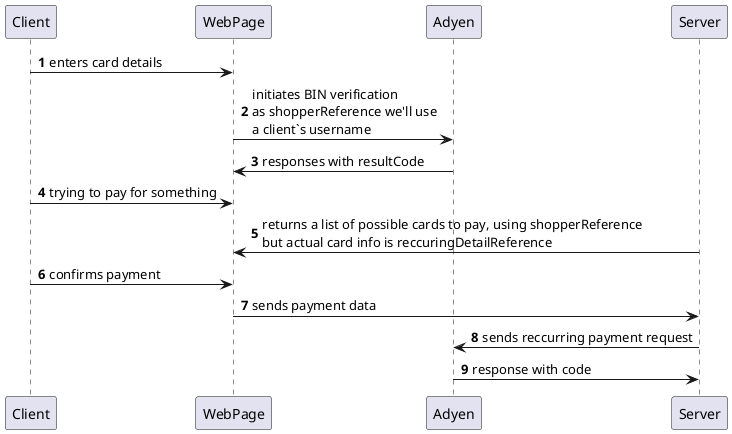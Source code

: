 @startuml
    autonumber
    Client -> WebPage : enters card details
    WebPage -> Adyen : initiates BIN verification\nas shopperReference we'll use\na client`s username
    Adyen -> WebPage : responses with resultCode
    Client -> WebPage : trying to pay for something
    Server -> WebPage : returns a list of possible cards to pay, using shopperReference\nbut actual card info is reccuringDetailReference
    Client -> WebPage : confirms payment
    WebPage -> Server : sends payment data
    Server -> Adyen : sends reccurring payment request
    Adyen -> Server : response with code
@enduml